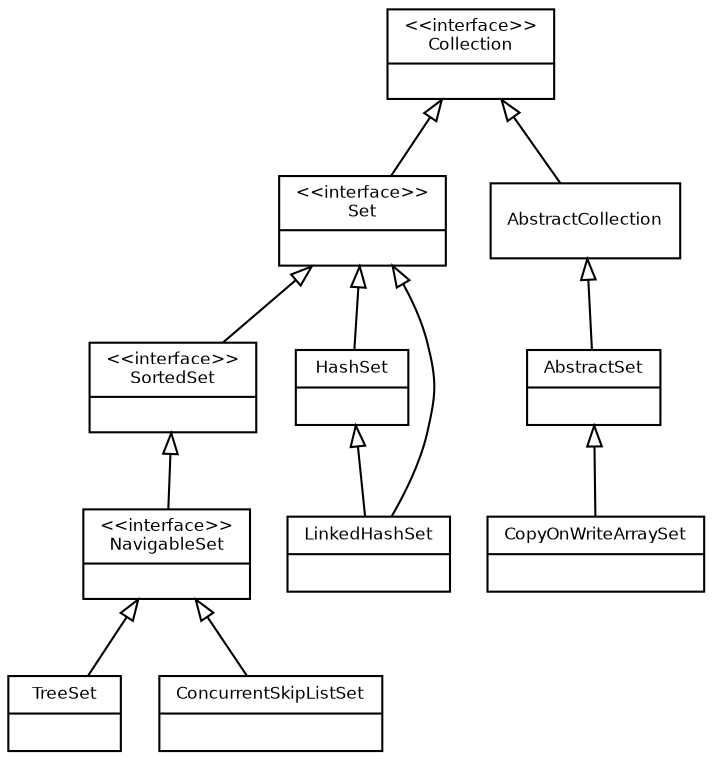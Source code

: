 digraph Queue {
fontname = "Bitstream Vera Sans"
fontsize = 8

node [
fontname = "Bitstream Vera Sans"
fontsize = 8
shape = "record"
]

edge [
arrowtail = "empty"
]

//interfaces
Collection [
label = "{\<\<interface\>\>\nCollection|\l}"
]

Set [
label = "{\<\<interface\>\>\nSet|\l}"
]

NavigableSet [
label = "{\<\<interface\>\>\nNavigableSet|\l}"
]

SortedSet [
label = "{\<\<interface\>\>\nSortedSet|\l}"
]

//abstracts

AbstractSet [
label = "{AbstractSet|\l}"
]


//implementations

HashSet [
label = "{HashSet|\l}"
]

TreeSet [
label = "{TreeSet|\l}"
]

CopyOnWriteArraySet [
label = "{CopyOnWriteArraySet|\l}"
]

ConcurrentSkipListSet [
label = "{ConcurrentSkipListSet|\l}"
]

LinkedHashSet [
label = "{LinkedHashSet|\l}"
]




//Relations
Collection -> AbstractCollection [dir=back]
Collection -> Set [dir=back]

Set -> SortedSet [dir=back]
SortedSet -> NavigableSet [dir=back]

AbstractCollection -> AbstractSet [dir=back]

NavigableSet -> ConcurrentSkipListSet [dir=back]


Set -> LinkedHashSet [dir=back]
HashSet -> LinkedHashSet [dir=back]

NavigableSet -> TreeSet [dir=back]

Set -> HashSet [dir=back]

AbstractSet -> CopyOnWriteArraySet [dir=back]
}
//packages?
//wichtigsten Methonde der Interfaces
//Verbingung zu AbstractQ entfernen? LinkedList Extended nicht 
